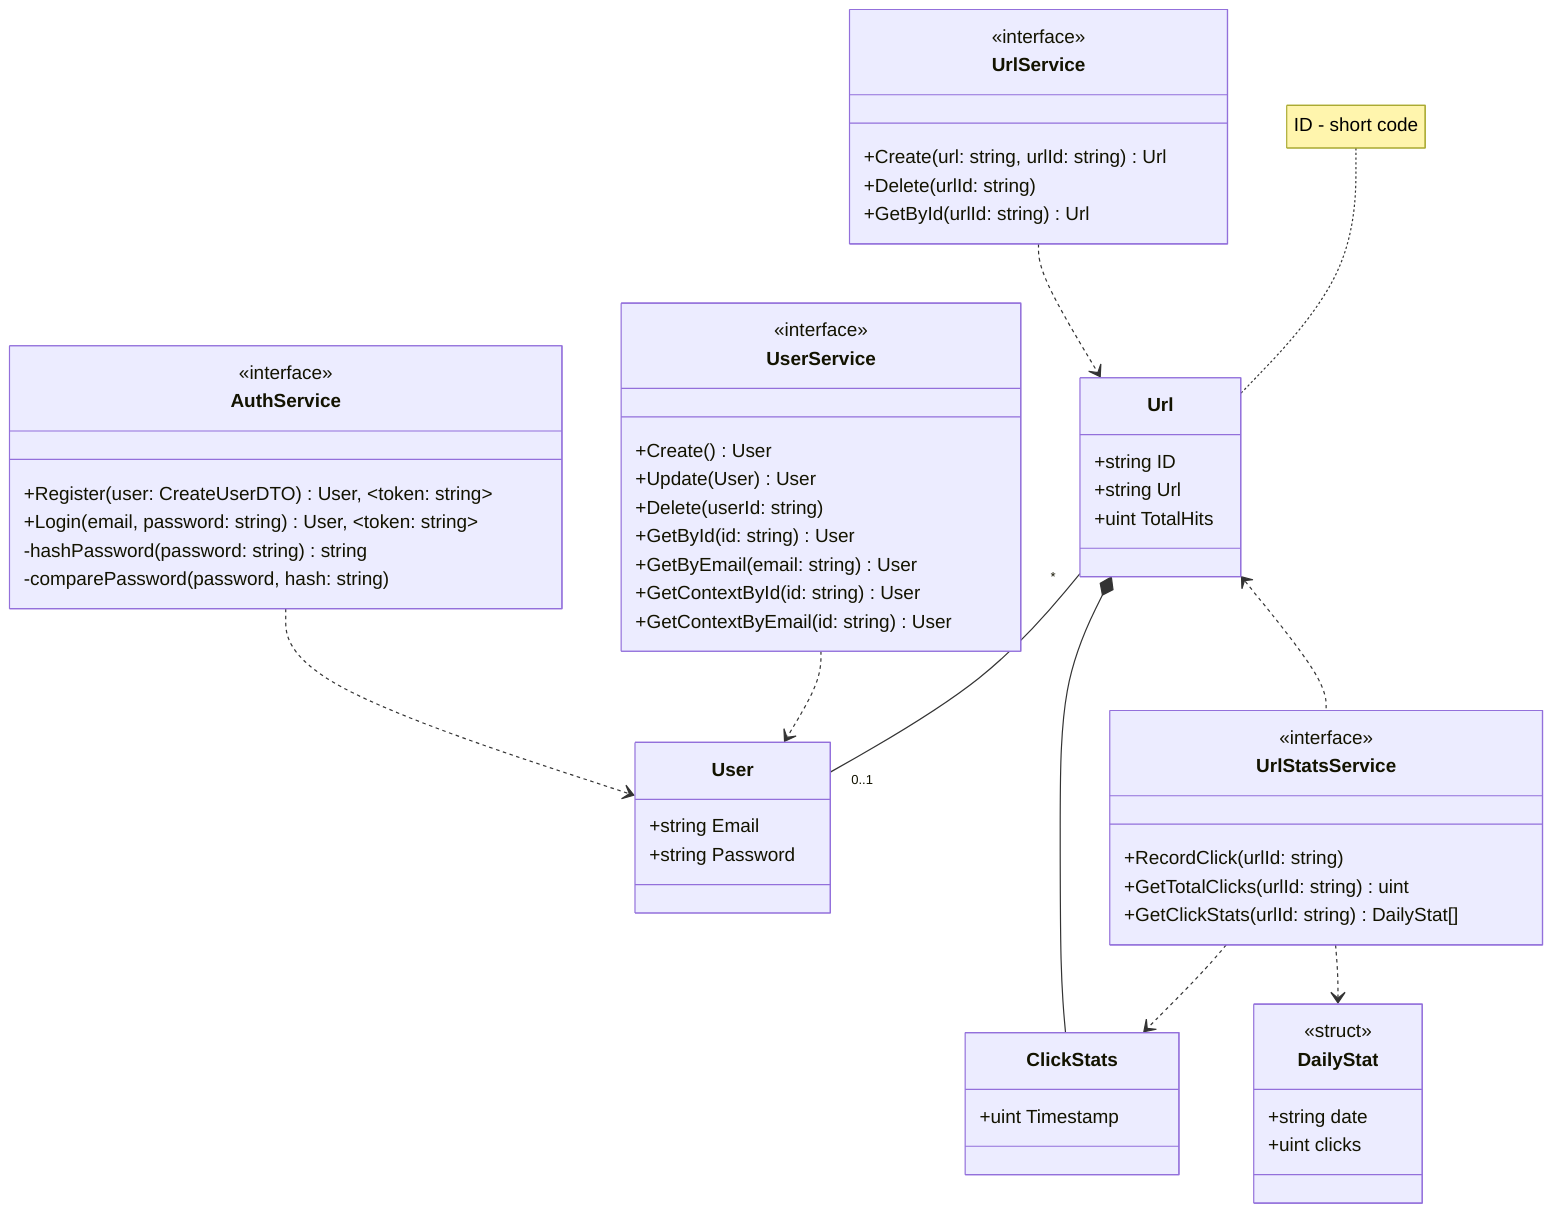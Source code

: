 classDiagram
  class User {
    +string Email
    +string Password
  }
  class Url {
    +string ID
    +string Url
    +uint TotalHits
  }
  note for Url "ID - short code"
  Url "*" -- "0..1" User
  ClickStats --* Url
  ClickStats: +uint Timestamp

  class UserService {
    <<interface>>
    +Create() User
    +Update(User) User
    +Delete(userId: string)
    +GetById(id: string) User
    +GetByEmail(email: string) User
    +GetContextById(id: string) User
    +GetContextByEmail(id: string) User
  }
  UserService ..> User
  class AuthService {
    <<interface>>
    +Register(user: CreateUserDTO) User, ~token: string~
    +Login(email, password: string) User, ~token: string~
    -hashPassword(password: string) string
    -comparePassword(password, hash: string)
  }
  AuthService ..> User
  class UrlService {
    <<interface>>
    +Create(url: string, urlId: string) Url
    +Delete(urlId: string)
    +GetById(urlId: string) Url
  }
  UrlService ..> Url
  class UrlStatsService {
    <<interface>>
    +RecordClick(urlId: string)
    +GetTotalClicks(urlId: string) uint
    +GetClickStats(urlId: string) DailyStat[]
  }
  Url <.. UrlStatsService
  UrlStatsService ..> ClickStats
  UrlStatsService ..> DailyStat

  class DailyStat {
    <<struct>>
    +string date
    +uint clicks
  }